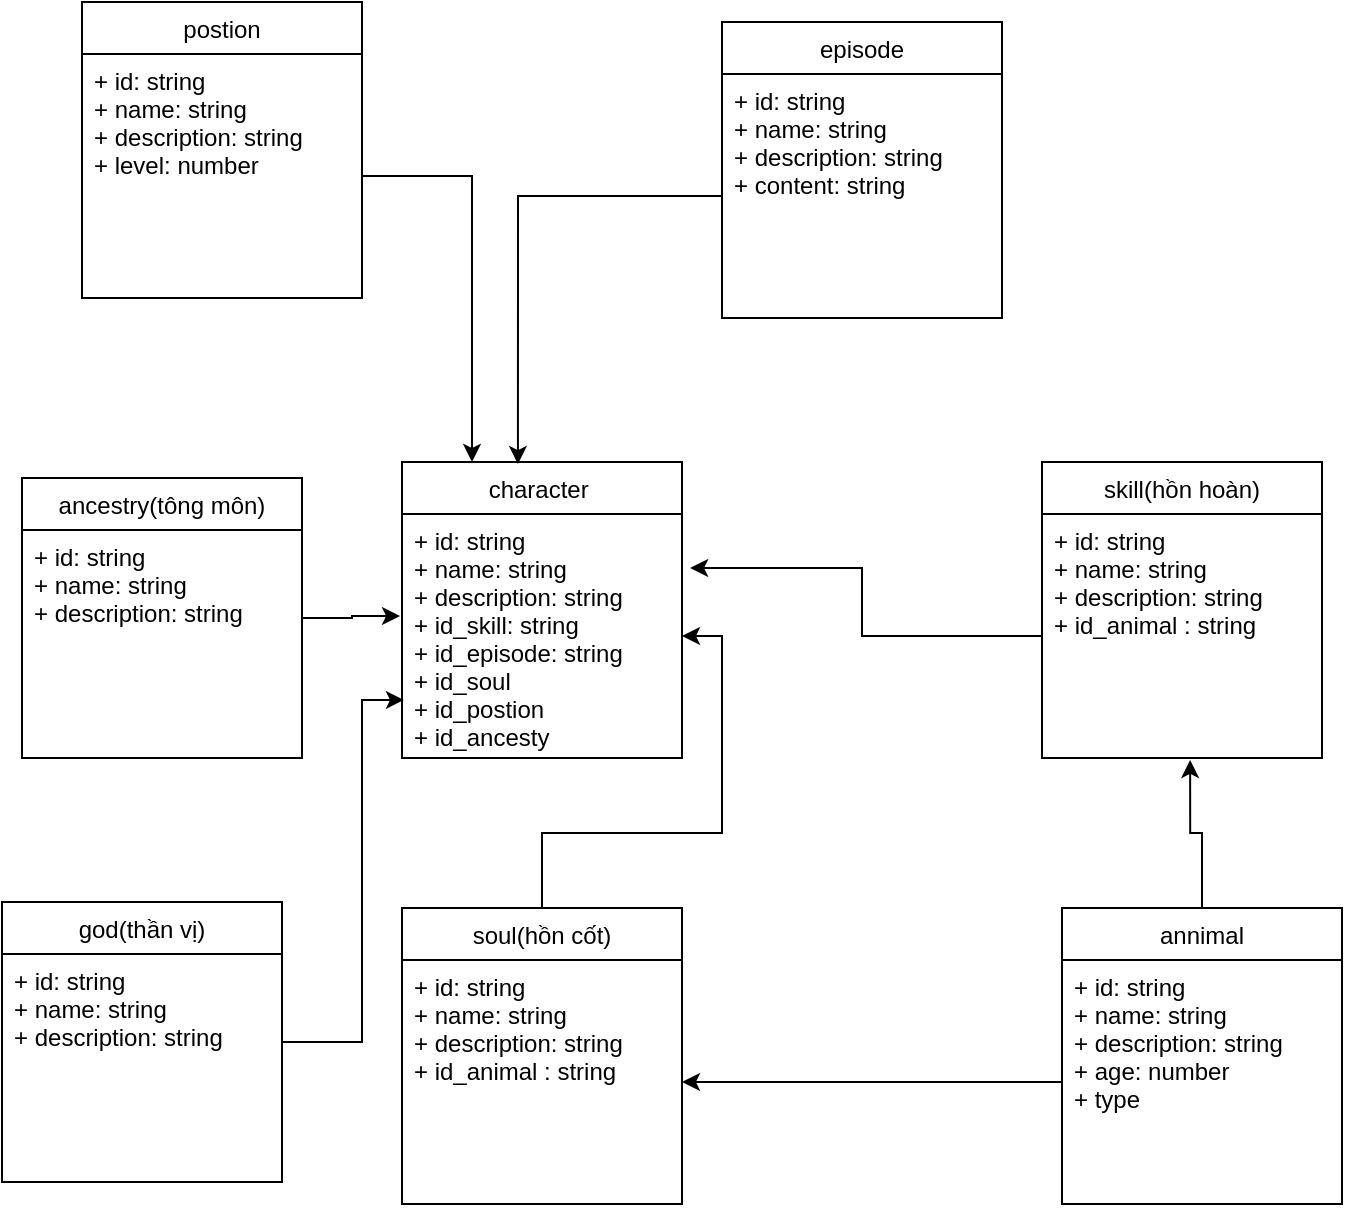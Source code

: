 <mxfile version="14.1.4" type="device"><diagram id="GYrJcFxLQnwPNbzYAmlU" name="Page-1"><mxGraphModel dx="1422" dy="737" grid="1" gridSize="10" guides="1" tooltips="1" connect="1" arrows="1" fold="1" page="1" pageScale="1" pageWidth="850" pageHeight="1100" math="0" shadow="0"><root><mxCell id="0"/><mxCell id="1" parent="0"/><mxCell id="xiuLbZSY9EAW2IDwxvyv-5" value="character " style="swimlane;fontStyle=0;childLayout=stackLayout;horizontal=1;startSize=26;fillColor=none;horizontalStack=0;resizeParent=1;resizeParentMax=0;resizeLast=0;collapsible=1;marginBottom=0;" vertex="1" parent="1"><mxGeometry x="210" y="290" width="140" height="148" as="geometry"/></mxCell><mxCell id="xiuLbZSY9EAW2IDwxvyv-8" value="+ id: string&#10;+ name: string&#10;+ description: string&#10;+ id_skill: string&#10;+ id_episode: string&#10;+ id_soul&#10;+ id_postion&#10;+ id_ancesty&#10;" style="text;strokeColor=none;fillColor=none;align=left;verticalAlign=top;spacingLeft=4;spacingRight=4;overflow=hidden;rotatable=0;points=[[0,0.5],[1,0.5]];portConstraint=eastwest;" vertex="1" parent="xiuLbZSY9EAW2IDwxvyv-5"><mxGeometry y="26" width="140" height="122" as="geometry"/></mxCell><mxCell id="xiuLbZSY9EAW2IDwxvyv-11" value="skill(hồn hoàn)" style="swimlane;fontStyle=0;childLayout=stackLayout;horizontal=1;startSize=26;fillColor=none;horizontalStack=0;resizeParent=1;resizeParentMax=0;resizeLast=0;collapsible=1;marginBottom=0;" vertex="1" parent="1"><mxGeometry x="530" y="290" width="140" height="148" as="geometry"/></mxCell><mxCell id="xiuLbZSY9EAW2IDwxvyv-12" value="+ id: string&#10;+ name: string&#10;+ description: string&#10;+ id_animal : string&#10;" style="text;strokeColor=none;fillColor=none;align=left;verticalAlign=top;spacingLeft=4;spacingRight=4;overflow=hidden;rotatable=0;points=[[0,0.5],[1,0.5]];portConstraint=eastwest;" vertex="1" parent="xiuLbZSY9EAW2IDwxvyv-11"><mxGeometry y="26" width="140" height="122" as="geometry"/></mxCell><mxCell id="xiuLbZSY9EAW2IDwxvyv-31" style="edgeStyle=orthogonalEdgeStyle;rounded=0;orthogonalLoop=1;jettySize=auto;html=1;entryX=0.529;entryY=1.008;entryDx=0;entryDy=0;entryPerimeter=0;" edge="1" parent="1" source="xiuLbZSY9EAW2IDwxvyv-15" target="xiuLbZSY9EAW2IDwxvyv-12"><mxGeometry relative="1" as="geometry"/></mxCell><mxCell id="xiuLbZSY9EAW2IDwxvyv-15" value="annimal" style="swimlane;fontStyle=0;childLayout=stackLayout;horizontal=1;startSize=26;fillColor=none;horizontalStack=0;resizeParent=1;resizeParentMax=0;resizeLast=0;collapsible=1;marginBottom=0;" vertex="1" parent="1"><mxGeometry x="540" y="513" width="140" height="148" as="geometry"/></mxCell><mxCell id="xiuLbZSY9EAW2IDwxvyv-16" value="+ id: string&#10;+ name: string&#10;+ description: string&#10;+ age: number&#10;+ type&#10;" style="text;strokeColor=none;fillColor=none;align=left;verticalAlign=top;spacingLeft=4;spacingRight=4;overflow=hidden;rotatable=0;points=[[0,0.5],[1,0.5]];portConstraint=eastwest;" vertex="1" parent="xiuLbZSY9EAW2IDwxvyv-15"><mxGeometry y="26" width="140" height="122" as="geometry"/></mxCell><mxCell id="xiuLbZSY9EAW2IDwxvyv-28" style="edgeStyle=orthogonalEdgeStyle;rounded=0;orthogonalLoop=1;jettySize=auto;html=1;" edge="1" parent="1" source="xiuLbZSY9EAW2IDwxvyv-19" target="xiuLbZSY9EAW2IDwxvyv-8"><mxGeometry relative="1" as="geometry"/></mxCell><mxCell id="xiuLbZSY9EAW2IDwxvyv-19" value="soul(hồn cốt)" style="swimlane;fontStyle=0;childLayout=stackLayout;horizontal=1;startSize=26;fillColor=none;horizontalStack=0;resizeParent=1;resizeParentMax=0;resizeLast=0;collapsible=1;marginBottom=0;" vertex="1" parent="1"><mxGeometry x="210" y="513" width="140" height="148" as="geometry"/></mxCell><mxCell id="xiuLbZSY9EAW2IDwxvyv-20" value="+ id: string&#10;+ name: string&#10;+ description: string&#10;+ id_animal : string&#10;" style="text;strokeColor=none;fillColor=none;align=left;verticalAlign=top;spacingLeft=4;spacingRight=4;overflow=hidden;rotatable=0;points=[[0,0.5],[1,0.5]];portConstraint=eastwest;" vertex="1" parent="xiuLbZSY9EAW2IDwxvyv-19"><mxGeometry y="26" width="140" height="122" as="geometry"/></mxCell><mxCell id="xiuLbZSY9EAW2IDwxvyv-29" style="edgeStyle=orthogonalEdgeStyle;rounded=0;orthogonalLoop=1;jettySize=auto;html=1;entryX=1.029;entryY=0.221;entryDx=0;entryDy=0;entryPerimeter=0;" edge="1" parent="1" source="xiuLbZSY9EAW2IDwxvyv-12" target="xiuLbZSY9EAW2IDwxvyv-8"><mxGeometry relative="1" as="geometry"/></mxCell><mxCell id="xiuLbZSY9EAW2IDwxvyv-30" style="edgeStyle=orthogonalEdgeStyle;rounded=0;orthogonalLoop=1;jettySize=auto;html=1;entryX=1;entryY=0.5;entryDx=0;entryDy=0;" edge="1" parent="1" source="xiuLbZSY9EAW2IDwxvyv-16" target="xiuLbZSY9EAW2IDwxvyv-20"><mxGeometry relative="1" as="geometry"/></mxCell><mxCell id="xiuLbZSY9EAW2IDwxvyv-34" value="episode" style="swimlane;fontStyle=0;childLayout=stackLayout;horizontal=1;startSize=26;fillColor=none;horizontalStack=0;resizeParent=1;resizeParentMax=0;resizeLast=0;collapsible=1;marginBottom=0;" vertex="1" parent="1"><mxGeometry x="370" y="70" width="140" height="148" as="geometry"/></mxCell><mxCell id="xiuLbZSY9EAW2IDwxvyv-35" value="+ id: string&#10;+ name: string&#10;+ description: string&#10;+ content: string&#10;" style="text;strokeColor=none;fillColor=none;align=left;verticalAlign=top;spacingLeft=4;spacingRight=4;overflow=hidden;rotatable=0;points=[[0,0.5],[1,0.5]];portConstraint=eastwest;" vertex="1" parent="xiuLbZSY9EAW2IDwxvyv-34"><mxGeometry y="26" width="140" height="122" as="geometry"/></mxCell><mxCell id="xiuLbZSY9EAW2IDwxvyv-36" style="edgeStyle=orthogonalEdgeStyle;rounded=0;orthogonalLoop=1;jettySize=auto;html=1;entryX=0.414;entryY=0.007;entryDx=0;entryDy=0;entryPerimeter=0;" edge="1" parent="1" source="xiuLbZSY9EAW2IDwxvyv-35" target="xiuLbZSY9EAW2IDwxvyv-5"><mxGeometry relative="1" as="geometry"/></mxCell><mxCell id="xiuLbZSY9EAW2IDwxvyv-38" value="postion" style="swimlane;fontStyle=0;childLayout=stackLayout;horizontal=1;startSize=26;fillColor=none;horizontalStack=0;resizeParent=1;resizeParentMax=0;resizeLast=0;collapsible=1;marginBottom=0;" vertex="1" parent="1"><mxGeometry x="50" y="60" width="140" height="148" as="geometry"/></mxCell><mxCell id="xiuLbZSY9EAW2IDwxvyv-39" value="+ id: string&#10;+ name: string&#10;+ description: string&#10;+ level: number" style="text;strokeColor=none;fillColor=none;align=left;verticalAlign=top;spacingLeft=4;spacingRight=4;overflow=hidden;rotatable=0;points=[[0,0.5],[1,0.5]];portConstraint=eastwest;" vertex="1" parent="xiuLbZSY9EAW2IDwxvyv-38"><mxGeometry y="26" width="140" height="122" as="geometry"/></mxCell><mxCell id="xiuLbZSY9EAW2IDwxvyv-40" style="edgeStyle=orthogonalEdgeStyle;rounded=0;orthogonalLoop=1;jettySize=auto;html=1;entryX=0.25;entryY=0;entryDx=0;entryDy=0;" edge="1" parent="1" source="xiuLbZSY9EAW2IDwxvyv-39" target="xiuLbZSY9EAW2IDwxvyv-5"><mxGeometry relative="1" as="geometry"/></mxCell><mxCell id="xiuLbZSY9EAW2IDwxvyv-45" style="edgeStyle=orthogonalEdgeStyle;rounded=0;orthogonalLoop=1;jettySize=auto;html=1;entryX=-0.007;entryY=0.418;entryDx=0;entryDy=0;entryPerimeter=0;" edge="1" parent="1" source="xiuLbZSY9EAW2IDwxvyv-43" target="xiuLbZSY9EAW2IDwxvyv-8"><mxGeometry relative="1" as="geometry"/></mxCell><mxCell id="xiuLbZSY9EAW2IDwxvyv-43" value="ancestry(tông môn)" style="swimlane;fontStyle=0;childLayout=stackLayout;horizontal=1;startSize=26;fillColor=none;horizontalStack=0;resizeParent=1;resizeParentMax=0;resizeLast=0;collapsible=1;marginBottom=0;" vertex="1" parent="1"><mxGeometry x="20" y="298" width="140" height="140" as="geometry"/></mxCell><mxCell id="xiuLbZSY9EAW2IDwxvyv-44" value="+ id: string&#10;+ name: string&#10;+ description: string" style="text;strokeColor=none;fillColor=none;align=left;verticalAlign=top;spacingLeft=4;spacingRight=4;overflow=hidden;rotatable=0;points=[[0,0.5],[1,0.5]];portConstraint=eastwest;" vertex="1" parent="xiuLbZSY9EAW2IDwxvyv-43"><mxGeometry y="26" width="140" height="114" as="geometry"/></mxCell><mxCell id="xiuLbZSY9EAW2IDwxvyv-50" style="edgeStyle=orthogonalEdgeStyle;rounded=0;orthogonalLoop=1;jettySize=auto;html=1;entryX=0.007;entryY=0.762;entryDx=0;entryDy=0;entryPerimeter=0;" edge="1" parent="1" source="xiuLbZSY9EAW2IDwxvyv-48" target="xiuLbZSY9EAW2IDwxvyv-8"><mxGeometry relative="1" as="geometry"><Array as="points"><mxPoint x="190" y="580"/><mxPoint x="190" y="409"/></Array></mxGeometry></mxCell><mxCell id="xiuLbZSY9EAW2IDwxvyv-48" value="god(thần vị)" style="swimlane;fontStyle=0;childLayout=stackLayout;horizontal=1;startSize=26;fillColor=none;horizontalStack=0;resizeParent=1;resizeParentMax=0;resizeLast=0;collapsible=1;marginBottom=0;" vertex="1" parent="1"><mxGeometry x="10" y="510" width="140" height="140" as="geometry"/></mxCell><mxCell id="xiuLbZSY9EAW2IDwxvyv-49" value="+ id: string&#10;+ name: string&#10;+ description: string" style="text;strokeColor=none;fillColor=none;align=left;verticalAlign=top;spacingLeft=4;spacingRight=4;overflow=hidden;rotatable=0;points=[[0,0.5],[1,0.5]];portConstraint=eastwest;" vertex="1" parent="xiuLbZSY9EAW2IDwxvyv-48"><mxGeometry y="26" width="140" height="114" as="geometry"/></mxCell></root></mxGraphModel></diagram></mxfile>